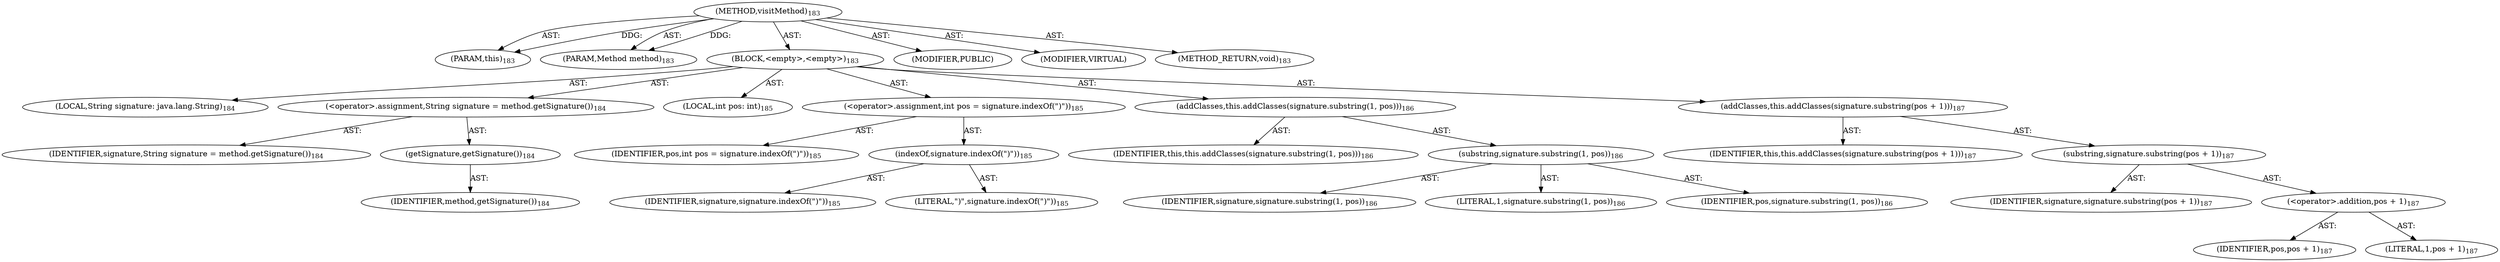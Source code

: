 digraph "visitMethod" {  
"111669149703" [label = <(METHOD,visitMethod)<SUB>183</SUB>> ]
"115964116997" [label = <(PARAM,this)<SUB>183</SUB>> ]
"115964117007" [label = <(PARAM,Method method)<SUB>183</SUB>> ]
"25769803790" [label = <(BLOCK,&lt;empty&gt;,&lt;empty&gt;)<SUB>183</SUB>> ]
"94489280518" [label = <(LOCAL,String signature: java.lang.String)<SUB>184</SUB>> ]
"30064771123" [label = <(&lt;operator&gt;.assignment,String signature = method.getSignature())<SUB>184</SUB>> ]
"68719476786" [label = <(IDENTIFIER,signature,String signature = method.getSignature())<SUB>184</SUB>> ]
"30064771124" [label = <(getSignature,getSignature())<SUB>184</SUB>> ]
"68719476787" [label = <(IDENTIFIER,method,getSignature())<SUB>184</SUB>> ]
"94489280519" [label = <(LOCAL,int pos: int)<SUB>185</SUB>> ]
"30064771125" [label = <(&lt;operator&gt;.assignment,int pos = signature.indexOf(&quot;)&quot;))<SUB>185</SUB>> ]
"68719476788" [label = <(IDENTIFIER,pos,int pos = signature.indexOf(&quot;)&quot;))<SUB>185</SUB>> ]
"30064771126" [label = <(indexOf,signature.indexOf(&quot;)&quot;))<SUB>185</SUB>> ]
"68719476789" [label = <(IDENTIFIER,signature,signature.indexOf(&quot;)&quot;))<SUB>185</SUB>> ]
"90194313233" [label = <(LITERAL,&quot;)&quot;,signature.indexOf(&quot;)&quot;))<SUB>185</SUB>> ]
"30064771127" [label = <(addClasses,this.addClasses(signature.substring(1, pos)))<SUB>186</SUB>> ]
"68719476743" [label = <(IDENTIFIER,this,this.addClasses(signature.substring(1, pos)))<SUB>186</SUB>> ]
"30064771128" [label = <(substring,signature.substring(1, pos))<SUB>186</SUB>> ]
"68719476790" [label = <(IDENTIFIER,signature,signature.substring(1, pos))<SUB>186</SUB>> ]
"90194313234" [label = <(LITERAL,1,signature.substring(1, pos))<SUB>186</SUB>> ]
"68719476791" [label = <(IDENTIFIER,pos,signature.substring(1, pos))<SUB>186</SUB>> ]
"30064771129" [label = <(addClasses,this.addClasses(signature.substring(pos + 1)))<SUB>187</SUB>> ]
"68719476744" [label = <(IDENTIFIER,this,this.addClasses(signature.substring(pos + 1)))<SUB>187</SUB>> ]
"30064771130" [label = <(substring,signature.substring(pos + 1))<SUB>187</SUB>> ]
"68719476792" [label = <(IDENTIFIER,signature,signature.substring(pos + 1))<SUB>187</SUB>> ]
"30064771131" [label = <(&lt;operator&gt;.addition,pos + 1)<SUB>187</SUB>> ]
"68719476793" [label = <(IDENTIFIER,pos,pos + 1)<SUB>187</SUB>> ]
"90194313235" [label = <(LITERAL,1,pos + 1)<SUB>187</SUB>> ]
"133143986192" [label = <(MODIFIER,PUBLIC)> ]
"133143986193" [label = <(MODIFIER,VIRTUAL)> ]
"128849018887" [label = <(METHOD_RETURN,void)<SUB>183</SUB>> ]
  "111669149703" -> "115964116997"  [ label = "AST: "] 
  "111669149703" -> "115964117007"  [ label = "AST: "] 
  "111669149703" -> "25769803790"  [ label = "AST: "] 
  "111669149703" -> "133143986192"  [ label = "AST: "] 
  "111669149703" -> "133143986193"  [ label = "AST: "] 
  "111669149703" -> "128849018887"  [ label = "AST: "] 
  "25769803790" -> "94489280518"  [ label = "AST: "] 
  "25769803790" -> "30064771123"  [ label = "AST: "] 
  "25769803790" -> "94489280519"  [ label = "AST: "] 
  "25769803790" -> "30064771125"  [ label = "AST: "] 
  "25769803790" -> "30064771127"  [ label = "AST: "] 
  "25769803790" -> "30064771129"  [ label = "AST: "] 
  "30064771123" -> "68719476786"  [ label = "AST: "] 
  "30064771123" -> "30064771124"  [ label = "AST: "] 
  "30064771124" -> "68719476787"  [ label = "AST: "] 
  "30064771125" -> "68719476788"  [ label = "AST: "] 
  "30064771125" -> "30064771126"  [ label = "AST: "] 
  "30064771126" -> "68719476789"  [ label = "AST: "] 
  "30064771126" -> "90194313233"  [ label = "AST: "] 
  "30064771127" -> "68719476743"  [ label = "AST: "] 
  "30064771127" -> "30064771128"  [ label = "AST: "] 
  "30064771128" -> "68719476790"  [ label = "AST: "] 
  "30064771128" -> "90194313234"  [ label = "AST: "] 
  "30064771128" -> "68719476791"  [ label = "AST: "] 
  "30064771129" -> "68719476744"  [ label = "AST: "] 
  "30064771129" -> "30064771130"  [ label = "AST: "] 
  "30064771130" -> "68719476792"  [ label = "AST: "] 
  "30064771130" -> "30064771131"  [ label = "AST: "] 
  "30064771131" -> "68719476793"  [ label = "AST: "] 
  "30064771131" -> "90194313235"  [ label = "AST: "] 
  "111669149703" -> "115964116997"  [ label = "DDG: "] 
  "111669149703" -> "115964117007"  [ label = "DDG: "] 
}
